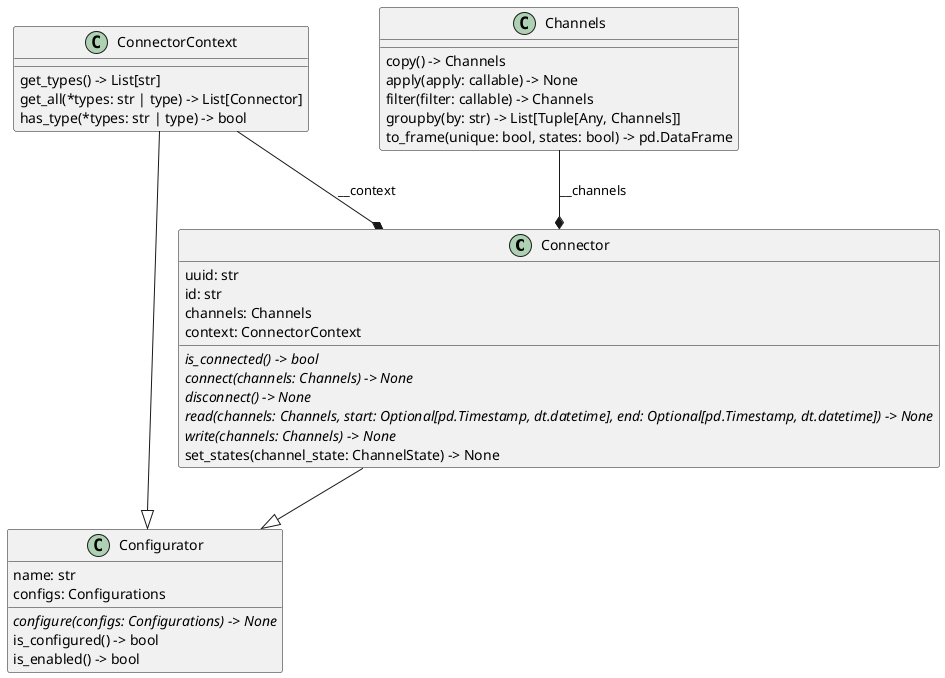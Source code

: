 @startuml loris.connectors.connector.Connector
set namespaceSeparator none
class "Connector" as loris.connectors.connector.Connector {
  uuid: str
  id: str
  channels: Channels
  context: ConnectorContext
  {abstract}is_connected() -> bool
  {abstract}connect(channels: Channels) -> None
  {abstract}disconnect() -> None
  {abstract}read(channels: Channels, start: Optional[pd.Timestamp, dt.datetime], end: Optional[pd.Timestamp, dt.datetime]) -> None
  {abstract}write(channels: Channels) -> None
  set_states(channel_state: ChannelState) -> None
}
class "ConnectorContext" as loris.connectors.context.ConnectorContext {
  get_types() -> List[str]
  get_all(*types: str | type) -> List[Connector]
  has_type(*types: str | type) -> bool
}
class "Channels" as loris.channels.collection.Channels {
  copy() -> Channels
  apply(apply: callable) -> None
  filter(filter: callable) -> Channels
  groupby(by: str) -> List[Tuple[Any, Channels]]
  to_frame(unique: bool, states: bool) -> pd.DataFrame
}
class "Configurator" as loris.configs.configurator.Configurator {
  name: str
  configs: Configurations
  {abstract}configure(configs: Configurations) -> None
  is_configured() -> bool
  is_enabled() -> bool
}
loris.connectors.connector.Connector --|> loris.configs.configurator.Configurator
loris.connectors.context.ConnectorContext --|> loris.configs.configurator.Configurator
loris.connectors.context.ConnectorContext --* loris.connectors.connector.Connector : __context
loris.channels.collection.Channels --* loris.connectors.connector.Connector : __channels
@enduml
